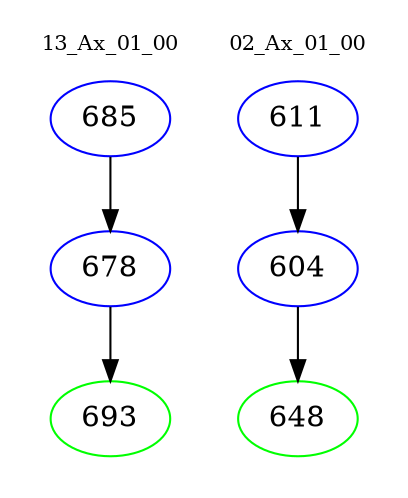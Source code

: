 digraph{
subgraph cluster_0 {
color = white
label = "13_Ax_01_00";
fontsize=10;
T0_685 [label="685", color="blue"]
T0_685 -> T0_678 [color="black"]
T0_678 [label="678", color="blue"]
T0_678 -> T0_693 [color="black"]
T0_693 [label="693", color="green"]
}
subgraph cluster_1 {
color = white
label = "02_Ax_01_00";
fontsize=10;
T1_611 [label="611", color="blue"]
T1_611 -> T1_604 [color="black"]
T1_604 [label="604", color="blue"]
T1_604 -> T1_648 [color="black"]
T1_648 [label="648", color="green"]
}
}
